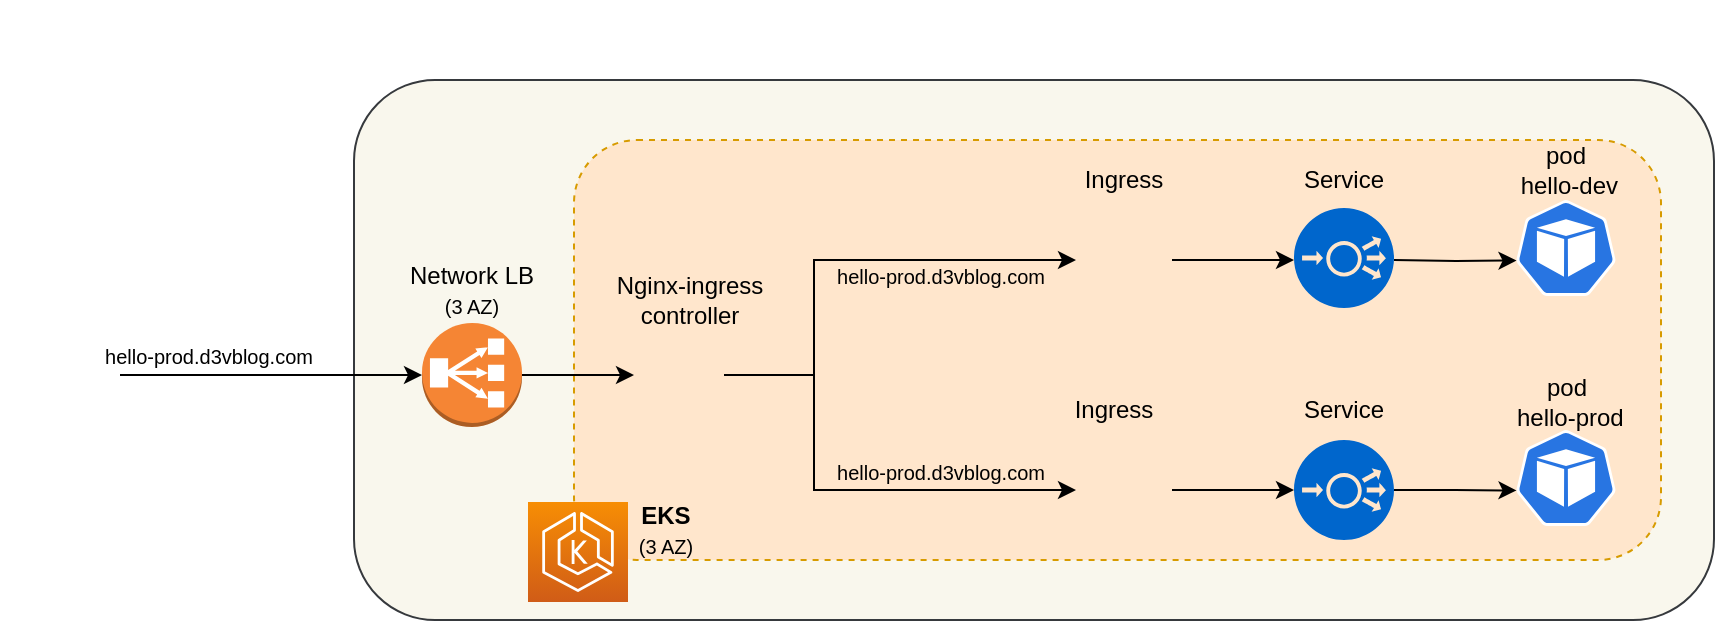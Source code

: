 <mxfile version="13.0.1" type="device"><diagram id="afM_fy4Zs-NWd_eTPeYK" name="Page-1"><mxGraphModel dx="1850" dy="525" grid="1" gridSize="10" guides="1" tooltips="1" connect="1" arrows="1" fold="1" page="1" pageScale="1" pageWidth="850" pageHeight="1100" math="0" shadow="0"><root><mxCell id="0"/><mxCell id="1" parent="0"/><mxCell id="Ees5Kwz3ZixuWHVxVR6I-49" value="" style="rounded=1;whiteSpace=wrap;html=1;fillColor=#f9f7ed;fontSize=10;strokeColor=#36393d;" vertex="1" parent="1"><mxGeometry x="110" y="90" width="680" height="270" as="geometry"/></mxCell><mxCell id="Ees5Kwz3ZixuWHVxVR6I-46" value="" style="rounded=1;whiteSpace=wrap;html=1;fillColor=#ffe6cc;fontSize=10;strokeColor=#d79b00;dashed=1;" vertex="1" parent="1"><mxGeometry x="220" y="120" width="543.5" height="210" as="geometry"/></mxCell><mxCell id="Ees5Kwz3ZixuWHVxVR6I-1" value="" style="outlineConnect=0;fontColor=#232F3E;gradientColor=#F78E04;gradientDirection=north;fillColor=#D05C17;strokeColor=#ffffff;dashed=0;verticalLabelPosition=bottom;verticalAlign=top;align=center;html=1;fontSize=12;fontStyle=0;aspect=fixed;shape=mxgraph.aws4.resourceIcon;resIcon=mxgraph.aws4.eks;" vertex="1" parent="1"><mxGeometry x="197" y="301" width="50" height="50" as="geometry"/></mxCell><mxCell id="Ees5Kwz3ZixuWHVxVR6I-34" style="edgeStyle=orthogonalEdgeStyle;rounded=0;orthogonalLoop=1;jettySize=auto;html=1;entryX=0;entryY=0.5;entryDx=0;entryDy=0;exitX=1;exitY=0.5;exitDx=0;exitDy=0;exitPerimeter=0;" edge="1" parent="1" source="Ees5Kwz3ZixuWHVxVR6I-56" target="Ees5Kwz3ZixuWHVxVR6I-32"><mxGeometry relative="1" as="geometry"><mxPoint x="203.5" y="237.5" as="sourcePoint"/></mxGeometry></mxCell><mxCell id="Ees5Kwz3ZixuWHVxVR6I-40" style="edgeStyle=orthogonalEdgeStyle;rounded=0;orthogonalLoop=1;jettySize=auto;html=1;entryX=0;entryY=0.5;entryDx=0;entryDy=0;entryPerimeter=0;" edge="1" parent="1" source="Ees5Kwz3ZixuWHVxVR6I-6" target="Ees5Kwz3ZixuWHVxVR6I-56"><mxGeometry relative="1" as="geometry"><mxPoint x="148.5" y="237.5" as="targetPoint"/></mxGeometry></mxCell><mxCell id="Ees5Kwz3ZixuWHVxVR6I-6" value="" style="shape=image;html=1;verticalAlign=top;verticalLabelPosition=bottom;labelBackgroundColor=#ffffff;imageAspect=0;aspect=fixed;image=https://cdn4.iconfinder.com/data/icons/iconshock_avatars/48/hombre_hippie_48.png" vertex="1" parent="1"><mxGeometry x="-67" y="207.5" width="60" height="60" as="geometry"/></mxCell><mxCell id="Ees5Kwz3ZixuWHVxVR6I-22" style="edgeStyle=orthogonalEdgeStyle;rounded=0;orthogonalLoop=1;jettySize=auto;html=1;entryX=0;entryY=0.5;entryDx=0;entryDy=0;entryPerimeter=0;" edge="1" parent="1" source="Ees5Kwz3ZixuWHVxVR6I-8"><mxGeometry relative="1" as="geometry"><mxPoint x="580" y="180.0" as="targetPoint"/></mxGeometry></mxCell><mxCell id="Ees5Kwz3ZixuWHVxVR6I-8" value="" style="shape=image;html=1;verticalAlign=top;verticalLabelPosition=bottom;labelBackgroundColor=#ffffff;imageAspect=0;aspect=fixed;image=https://cdn1.iconfinder.com/data/icons/maps-and-navigation-free/32/Maps_Maps_Navigation_Route_Pin_Location-19-128.png" vertex="1" parent="1"><mxGeometry x="471" y="156" width="48" height="48" as="geometry"/></mxCell><mxCell id="Ees5Kwz3ZixuWHVxVR6I-10" value="Ingress" style="text;html=1;strokeColor=none;fillColor=none;align=center;verticalAlign=middle;whiteSpace=wrap;rounded=0;" vertex="1" parent="1"><mxGeometry x="455" y="130" width="80" height="20" as="geometry"/></mxCell><mxCell id="Ees5Kwz3ZixuWHVxVR6I-14" value="" style="html=1;dashed=0;whitespace=wrap;fillColor=#2875E2;strokeColor=#ffffff;points=[[0.005,0.63,0],[0.1,0.2,0],[0.9,0.2,0],[0.5,0,0],[0.995,0.63,0],[0.72,0.99,0],[0.5,1,0],[0.28,0.99,0]];shape=mxgraph.kubernetes.icon;prIcon=pod" vertex="1" parent="1"><mxGeometry x="691" y="150" width="50" height="48" as="geometry"/></mxCell><mxCell id="Ees5Kwz3ZixuWHVxVR6I-16" value="pod&lt;br&gt;&amp;nbsp;hello-dev" style="text;html=1;strokeColor=none;fillColor=none;align=center;verticalAlign=middle;whiteSpace=wrap;rounded=0;" vertex="1" parent="1"><mxGeometry x="676" y="125" width="80" height="20" as="geometry"/></mxCell><mxCell id="Ees5Kwz3ZixuWHVxVR6I-21" style="edgeStyle=orthogonalEdgeStyle;rounded=0;orthogonalLoop=1;jettySize=auto;html=1;entryX=0.005;entryY=0.63;entryDx=0;entryDy=0;entryPerimeter=0;" edge="1" parent="1" target="Ees5Kwz3ZixuWHVxVR6I-14"><mxGeometry relative="1" as="geometry"><mxPoint x="630" y="180.0" as="sourcePoint"/></mxGeometry></mxCell><mxCell id="Ees5Kwz3ZixuWHVxVR6I-19" value="" style="verticalLabelPosition=bottom;html=1;fillColor=#0066CC;verticalAlign=top;points=[[0.145,0.145,0],[0.856,0.145,0],[0.855,0.855,0],[0.145,0.855,0],[0.5,0,0], [1,0.5,0], [0.5,1,0],[0,0.5,0]];pointerEvents=1;align=center;shape=mxgraph.cisco_safe.capability.load_balancer;strokeColor=#001DBC;fontColor=#ffffff;" vertex="1" parent="1"><mxGeometry x="580" y="154" width="50" height="50" as="geometry"/></mxCell><mxCell id="Ees5Kwz3ZixuWHVxVR6I-23" value="Service" style="text;html=1;strokeColor=none;fillColor=none;align=center;verticalAlign=middle;whiteSpace=wrap;rounded=0;" vertex="1" parent="1"><mxGeometry x="565" y="130" width="80" height="20" as="geometry"/></mxCell><mxCell id="Ees5Kwz3ZixuWHVxVR6I-24" style="edgeStyle=orthogonalEdgeStyle;rounded=0;orthogonalLoop=1;jettySize=auto;html=1;entryX=0;entryY=0.5;entryDx=0;entryDy=0;entryPerimeter=0;" edge="1" parent="1" source="Ees5Kwz3ZixuWHVxVR6I-25" target="Ees5Kwz3ZixuWHVxVR6I-30"><mxGeometry relative="1" as="geometry"/></mxCell><mxCell id="Ees5Kwz3ZixuWHVxVR6I-25" value="" style="shape=image;html=1;verticalAlign=top;verticalLabelPosition=bottom;labelBackgroundColor=#ffffff;imageAspect=0;aspect=fixed;image=https://cdn1.iconfinder.com/data/icons/maps-and-navigation-free/32/Maps_Maps_Navigation_Route_Pin_Location-19-128.png" vertex="1" parent="1"><mxGeometry x="471" y="271" width="48" height="48" as="geometry"/></mxCell><mxCell id="Ees5Kwz3ZixuWHVxVR6I-26" value="Ingress" style="text;html=1;strokeColor=none;fillColor=none;align=center;verticalAlign=middle;whiteSpace=wrap;rounded=0;" vertex="1" parent="1"><mxGeometry x="450" y="245" width="80" height="20" as="geometry"/></mxCell><mxCell id="Ees5Kwz3ZixuWHVxVR6I-27" value="" style="html=1;dashed=0;whitespace=wrap;fillColor=#2875E2;strokeColor=#ffffff;points=[[0.005,0.63,0],[0.1,0.2,0],[0.9,0.2,0],[0.5,0,0],[0.995,0.63,0],[0.72,0.99,0],[0.5,1,0],[0.28,0.99,0]];shape=mxgraph.kubernetes.icon;prIcon=pod" vertex="1" parent="1"><mxGeometry x="691" y="265" width="50" height="48" as="geometry"/></mxCell><mxCell id="Ees5Kwz3ZixuWHVxVR6I-28" value="pod&lt;br&gt;&amp;nbsp;hello-prod" style="text;html=1;strokeColor=none;fillColor=none;align=center;verticalAlign=middle;whiteSpace=wrap;rounded=0;" vertex="1" parent="1"><mxGeometry x="668.5" y="241" width="95" height="20" as="geometry"/></mxCell><mxCell id="Ees5Kwz3ZixuWHVxVR6I-29" style="edgeStyle=orthogonalEdgeStyle;rounded=0;orthogonalLoop=1;jettySize=auto;html=1;entryX=0.005;entryY=0.63;entryDx=0;entryDy=0;entryPerimeter=0;" edge="1" parent="1" source="Ees5Kwz3ZixuWHVxVR6I-30" target="Ees5Kwz3ZixuWHVxVR6I-27"><mxGeometry relative="1" as="geometry"/></mxCell><mxCell id="Ees5Kwz3ZixuWHVxVR6I-30" value="" style="verticalLabelPosition=bottom;html=1;fillColor=#0066CC;verticalAlign=top;points=[[0.145,0.145,0],[0.856,0.145,0],[0.855,0.855,0],[0.145,0.855,0],[0.5,0,0], [1,0.5,0], [0.5,1,0],[0,0.5,0]];pointerEvents=1;align=center;shape=mxgraph.cisco_safe.capability.load_balancer;strokeColor=#001DBC;fontColor=#ffffff;" vertex="1" parent="1"><mxGeometry x="580" y="270" width="50" height="50" as="geometry"/></mxCell><mxCell id="Ees5Kwz3ZixuWHVxVR6I-31" value="Service" style="text;html=1;strokeColor=none;fillColor=none;align=center;verticalAlign=middle;whiteSpace=wrap;rounded=0;" vertex="1" parent="1"><mxGeometry x="565" y="245" width="80" height="20" as="geometry"/></mxCell><mxCell id="Ees5Kwz3ZixuWHVxVR6I-35" style="edgeStyle=orthogonalEdgeStyle;rounded=0;orthogonalLoop=1;jettySize=auto;html=1;exitX=1;exitY=0.5;exitDx=0;exitDy=0;entryX=0;entryY=0.5;entryDx=0;entryDy=0;" edge="1" parent="1" source="Ees5Kwz3ZixuWHVxVR6I-32" target="Ees5Kwz3ZixuWHVxVR6I-8"><mxGeometry relative="1" as="geometry"><Array as="points"><mxPoint x="340" y="238"/><mxPoint x="340" y="180"/></Array></mxGeometry></mxCell><mxCell id="Ees5Kwz3ZixuWHVxVR6I-36" style="edgeStyle=orthogonalEdgeStyle;rounded=0;orthogonalLoop=1;jettySize=auto;html=1;entryX=0;entryY=0.5;entryDx=0;entryDy=0;" edge="1" parent="1" source="Ees5Kwz3ZixuWHVxVR6I-32" target="Ees5Kwz3ZixuWHVxVR6I-25"><mxGeometry relative="1" as="geometry"><Array as="points"><mxPoint x="340" y="238"/><mxPoint x="340" y="295"/></Array></mxGeometry></mxCell><mxCell id="Ees5Kwz3ZixuWHVxVR6I-32" value="" style="shape=image;html=1;verticalAlign=top;verticalLabelPosition=bottom;labelBackgroundColor=#ffffff;imageAspect=0;aspect=fixed;image=https://cdn4.iconfinder.com/data/icons/logos-brands-5/24/nginx-128.png;fillColor=#0066CC;" vertex="1" parent="1"><mxGeometry x="250" y="215" width="45" height="45" as="geometry"/></mxCell><mxCell id="Ees5Kwz3ZixuWHVxVR6I-37" value="Nginx-ingress controller" style="text;html=1;strokeColor=none;fillColor=none;align=center;verticalAlign=middle;whiteSpace=wrap;rounded=0;" vertex="1" parent="1"><mxGeometry x="238" y="190" width="80" height="20" as="geometry"/></mxCell><mxCell id="Ees5Kwz3ZixuWHVxVR6I-42" value="hello-prod.d3vblog.com" style="text;html=1;strokeColor=none;fillColor=none;align=center;verticalAlign=middle;whiteSpace=wrap;rounded=0;fontSize=10;" vertex="1" parent="1"><mxGeometry x="335.5" y="276" width="135" height="20" as="geometry"/></mxCell><mxCell id="Ees5Kwz3ZixuWHVxVR6I-43" value="hello-prod.d3vblog.com" style="text;html=1;strokeColor=none;fillColor=none;align=center;verticalAlign=middle;whiteSpace=wrap;rounded=0;fontSize=10;" vertex="1" parent="1"><mxGeometry x="336" y="178" width="135" height="20" as="geometry"/></mxCell><mxCell id="Ees5Kwz3ZixuWHVxVR6I-44" value="hello-prod.d3vblog.com" style="text;html=1;strokeColor=none;fillColor=none;align=center;verticalAlign=middle;whiteSpace=wrap;rounded=0;fontSize=10;" vertex="1" parent="1"><mxGeometry x="-30" y="218" width="135" height="20" as="geometry"/></mxCell><mxCell id="Ees5Kwz3ZixuWHVxVR6I-48" value="&lt;b&gt;EKS&lt;/b&gt;&lt;br&gt;&lt;font style=&quot;font-size: 10px&quot;&gt;(3 AZ)&lt;/font&gt;" style="text;html=1;strokeColor=none;fillColor=none;align=center;verticalAlign=middle;whiteSpace=wrap;rounded=0;" vertex="1" parent="1"><mxGeometry x="225.5" y="305" width="80" height="20" as="geometry"/></mxCell><mxCell id="Ees5Kwz3ZixuWHVxVR6I-52" value="" style="shape=image;html=1;verticalAlign=top;verticalLabelPosition=bottom;labelBackgroundColor=#ffffff;imageAspect=0;aspect=fixed;image=https://cdn2.iconfinder.com/data/icons/amazon-aws-stencils/100/Non-Service_Specific_copy__AWS_Cloud-128.png;dashed=1;fillColor=#0066CC;fontSize=10;" vertex="1" parent="1"><mxGeometry x="90" y="50" width="84" height="84" as="geometry"/></mxCell><mxCell id="Ees5Kwz3ZixuWHVxVR6I-55" value="Network LB&lt;br&gt;&lt;font style=&quot;font-size: 10px&quot;&gt;(3 AZ)&lt;/font&gt;" style="text;html=1;strokeColor=none;fillColor=none;align=center;verticalAlign=middle;whiteSpace=wrap;rounded=0;" vertex="1" parent="1"><mxGeometry x="129" y="184.5" width="80" height="20" as="geometry"/></mxCell><mxCell id="Ees5Kwz3ZixuWHVxVR6I-56" value="" style="outlineConnect=0;dashed=0;verticalLabelPosition=bottom;verticalAlign=top;align=center;html=1;shape=mxgraph.aws3.classic_load_balancer;fillColor=#F58534;gradientColor=none;fontSize=10;" vertex="1" parent="1"><mxGeometry x="144" y="211.5" width="50" height="52" as="geometry"/></mxCell></root></mxGraphModel></diagram></mxfile>